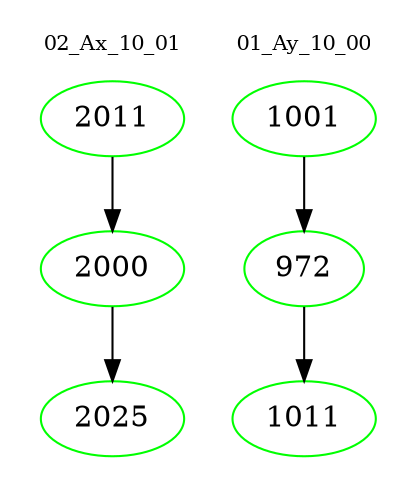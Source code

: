 digraph{
subgraph cluster_0 {
color = white
label = "02_Ax_10_01";
fontsize=10;
T0_2011 [label="2011", color="green"]
T0_2011 -> T0_2000 [color="black"]
T0_2000 [label="2000", color="green"]
T0_2000 -> T0_2025 [color="black"]
T0_2025 [label="2025", color="green"]
}
subgraph cluster_1 {
color = white
label = "01_Ay_10_00";
fontsize=10;
T1_1001 [label="1001", color="green"]
T1_1001 -> T1_972 [color="black"]
T1_972 [label="972", color="green"]
T1_972 -> T1_1011 [color="black"]
T1_1011 [label="1011", color="green"]
}
}
